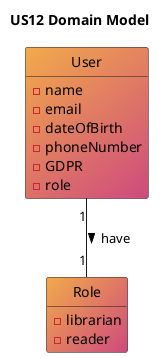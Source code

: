 @startuml
'https://SubscriptionServicetuml.com/class-diagram
hide circle
hide methods
title US12 Domain Model

class User #F2AA4CFF/CE4A7EFF{
-name
-email
-dateOfBirth
-phoneNumber
-GDPR
-role
}
class Role #F2AA4CFF/CE4A7EFF {
-librarian
-reader
}

User "1" -down- "1" Role : > have


@enduml